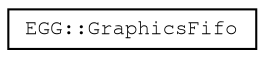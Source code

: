 digraph "Graphical Class Hierarchy"
{
 // LATEX_PDF_SIZE
  edge [fontname="FreeMono",fontsize="10",labelfontname="FreeMono",labelfontsize="10"];
  node [fontname="FreeMono",fontsize="10",shape=record];
  rankdir="LR";
  Node0 [label="EGG::GraphicsFifo",height=0.2,width=0.4,color="black", fillcolor="white", style="filled",URL="$class_e_g_g_1_1_graphics_fifo.html",tooltip="Wrapper for GX Graphics fifo."];
}
